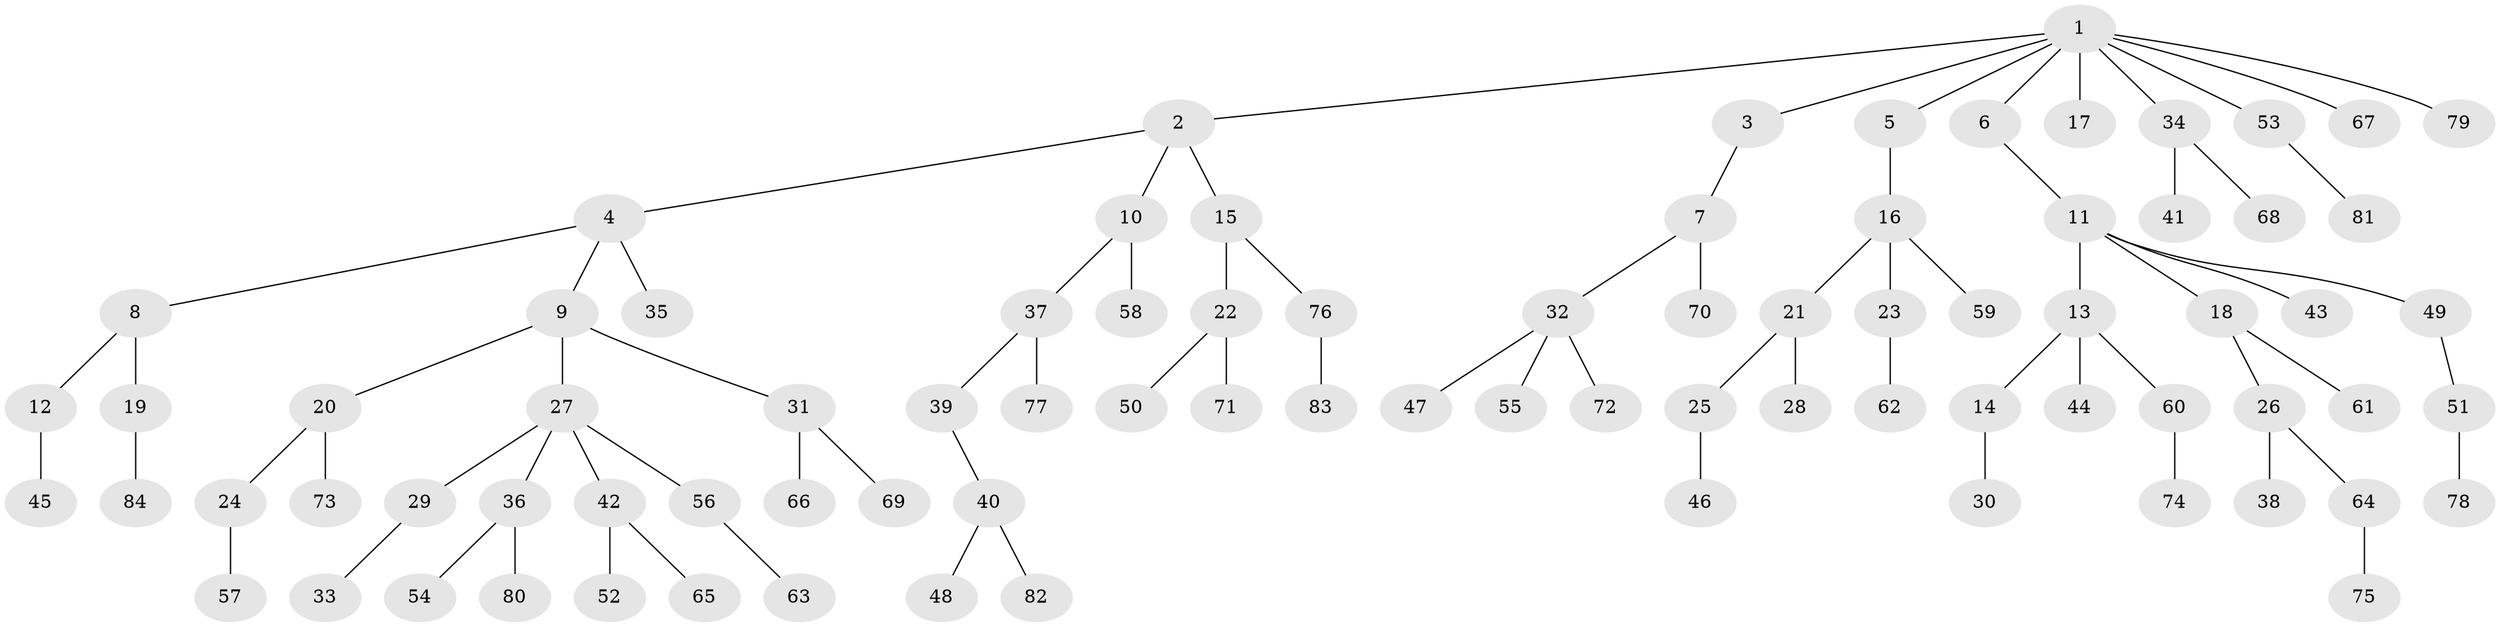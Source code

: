 // Generated by graph-tools (version 1.1) at 2025/02/03/09/25 03:02:17]
// undirected, 84 vertices, 83 edges
graph export_dot {
graph [start="1"]
  node [color=gray90,style=filled];
  1;
  2;
  3;
  4;
  5;
  6;
  7;
  8;
  9;
  10;
  11;
  12;
  13;
  14;
  15;
  16;
  17;
  18;
  19;
  20;
  21;
  22;
  23;
  24;
  25;
  26;
  27;
  28;
  29;
  30;
  31;
  32;
  33;
  34;
  35;
  36;
  37;
  38;
  39;
  40;
  41;
  42;
  43;
  44;
  45;
  46;
  47;
  48;
  49;
  50;
  51;
  52;
  53;
  54;
  55;
  56;
  57;
  58;
  59;
  60;
  61;
  62;
  63;
  64;
  65;
  66;
  67;
  68;
  69;
  70;
  71;
  72;
  73;
  74;
  75;
  76;
  77;
  78;
  79;
  80;
  81;
  82;
  83;
  84;
  1 -- 2;
  1 -- 3;
  1 -- 5;
  1 -- 6;
  1 -- 17;
  1 -- 34;
  1 -- 53;
  1 -- 67;
  1 -- 79;
  2 -- 4;
  2 -- 10;
  2 -- 15;
  3 -- 7;
  4 -- 8;
  4 -- 9;
  4 -- 35;
  5 -- 16;
  6 -- 11;
  7 -- 32;
  7 -- 70;
  8 -- 12;
  8 -- 19;
  9 -- 20;
  9 -- 27;
  9 -- 31;
  10 -- 37;
  10 -- 58;
  11 -- 13;
  11 -- 18;
  11 -- 43;
  11 -- 49;
  12 -- 45;
  13 -- 14;
  13 -- 44;
  13 -- 60;
  14 -- 30;
  15 -- 22;
  15 -- 76;
  16 -- 21;
  16 -- 23;
  16 -- 59;
  18 -- 26;
  18 -- 61;
  19 -- 84;
  20 -- 24;
  20 -- 73;
  21 -- 25;
  21 -- 28;
  22 -- 50;
  22 -- 71;
  23 -- 62;
  24 -- 57;
  25 -- 46;
  26 -- 38;
  26 -- 64;
  27 -- 29;
  27 -- 36;
  27 -- 42;
  27 -- 56;
  29 -- 33;
  31 -- 66;
  31 -- 69;
  32 -- 47;
  32 -- 55;
  32 -- 72;
  34 -- 41;
  34 -- 68;
  36 -- 54;
  36 -- 80;
  37 -- 39;
  37 -- 77;
  39 -- 40;
  40 -- 48;
  40 -- 82;
  42 -- 52;
  42 -- 65;
  49 -- 51;
  51 -- 78;
  53 -- 81;
  56 -- 63;
  60 -- 74;
  64 -- 75;
  76 -- 83;
}
